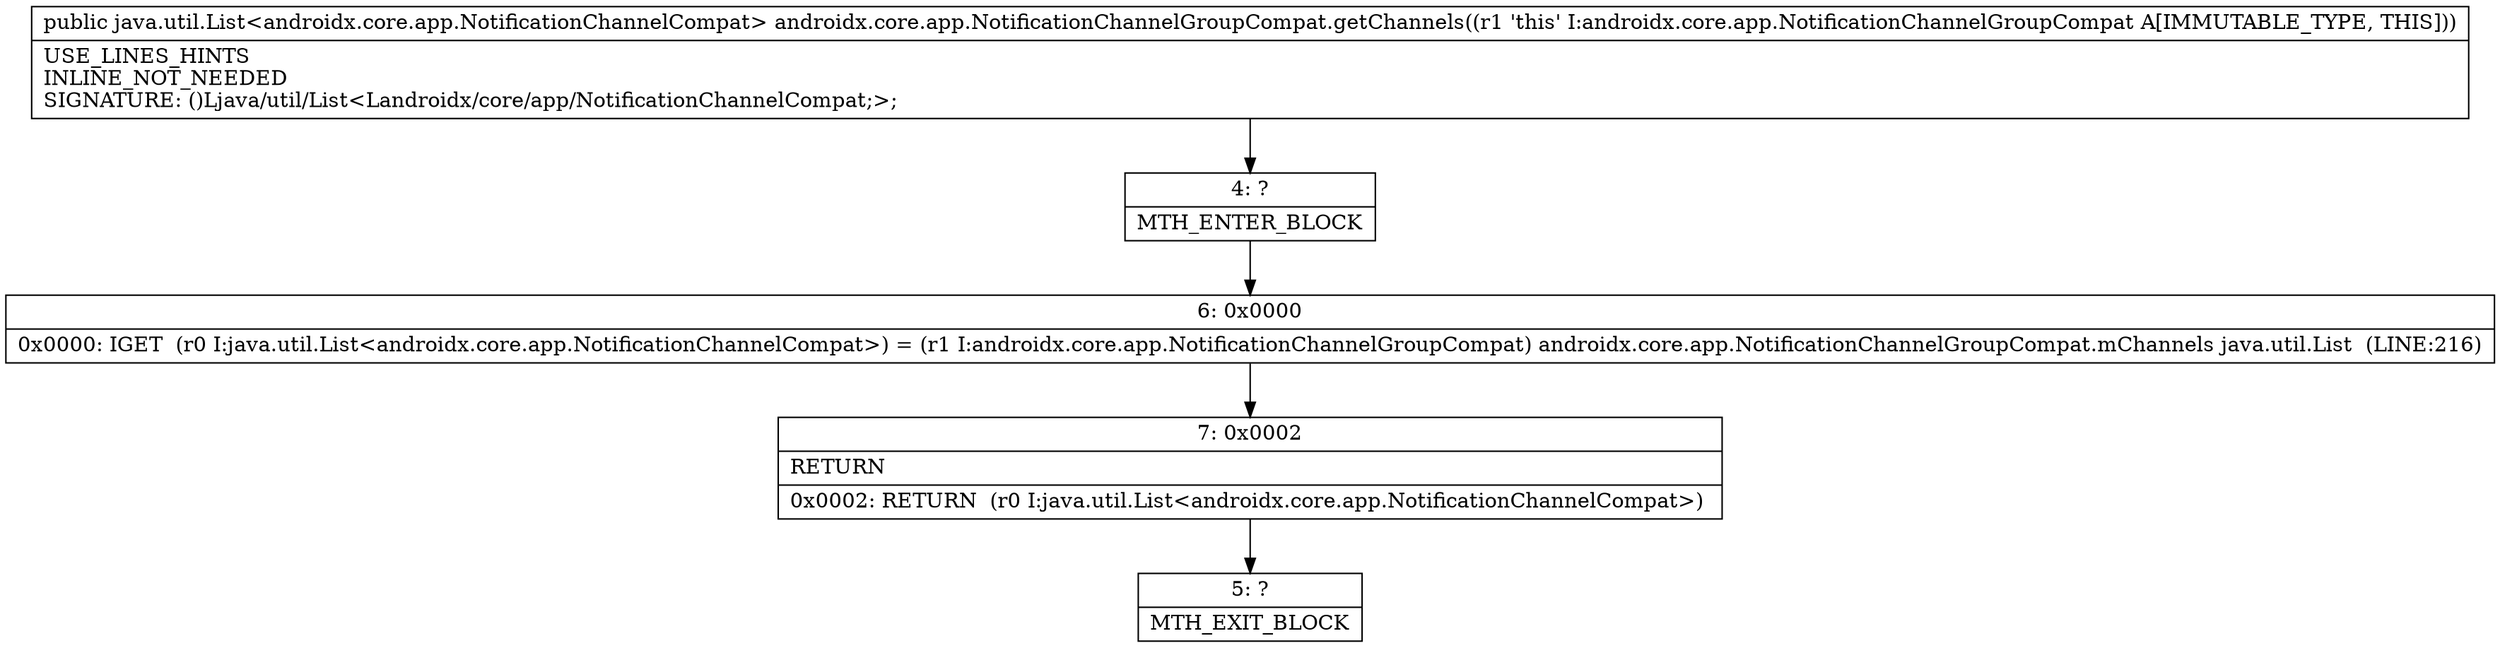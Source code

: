 digraph "CFG forandroidx.core.app.NotificationChannelGroupCompat.getChannels()Ljava\/util\/List;" {
Node_4 [shape=record,label="{4\:\ ?|MTH_ENTER_BLOCK\l}"];
Node_6 [shape=record,label="{6\:\ 0x0000|0x0000: IGET  (r0 I:java.util.List\<androidx.core.app.NotificationChannelCompat\>) = (r1 I:androidx.core.app.NotificationChannelGroupCompat) androidx.core.app.NotificationChannelGroupCompat.mChannels java.util.List  (LINE:216)\l}"];
Node_7 [shape=record,label="{7\:\ 0x0002|RETURN\l|0x0002: RETURN  (r0 I:java.util.List\<androidx.core.app.NotificationChannelCompat\>) \l}"];
Node_5 [shape=record,label="{5\:\ ?|MTH_EXIT_BLOCK\l}"];
MethodNode[shape=record,label="{public java.util.List\<androidx.core.app.NotificationChannelCompat\> androidx.core.app.NotificationChannelGroupCompat.getChannels((r1 'this' I:androidx.core.app.NotificationChannelGroupCompat A[IMMUTABLE_TYPE, THIS]))  | USE_LINES_HINTS\lINLINE_NOT_NEEDED\lSIGNATURE: ()Ljava\/util\/List\<Landroidx\/core\/app\/NotificationChannelCompat;\>;\l}"];
MethodNode -> Node_4;Node_4 -> Node_6;
Node_6 -> Node_7;
Node_7 -> Node_5;
}

